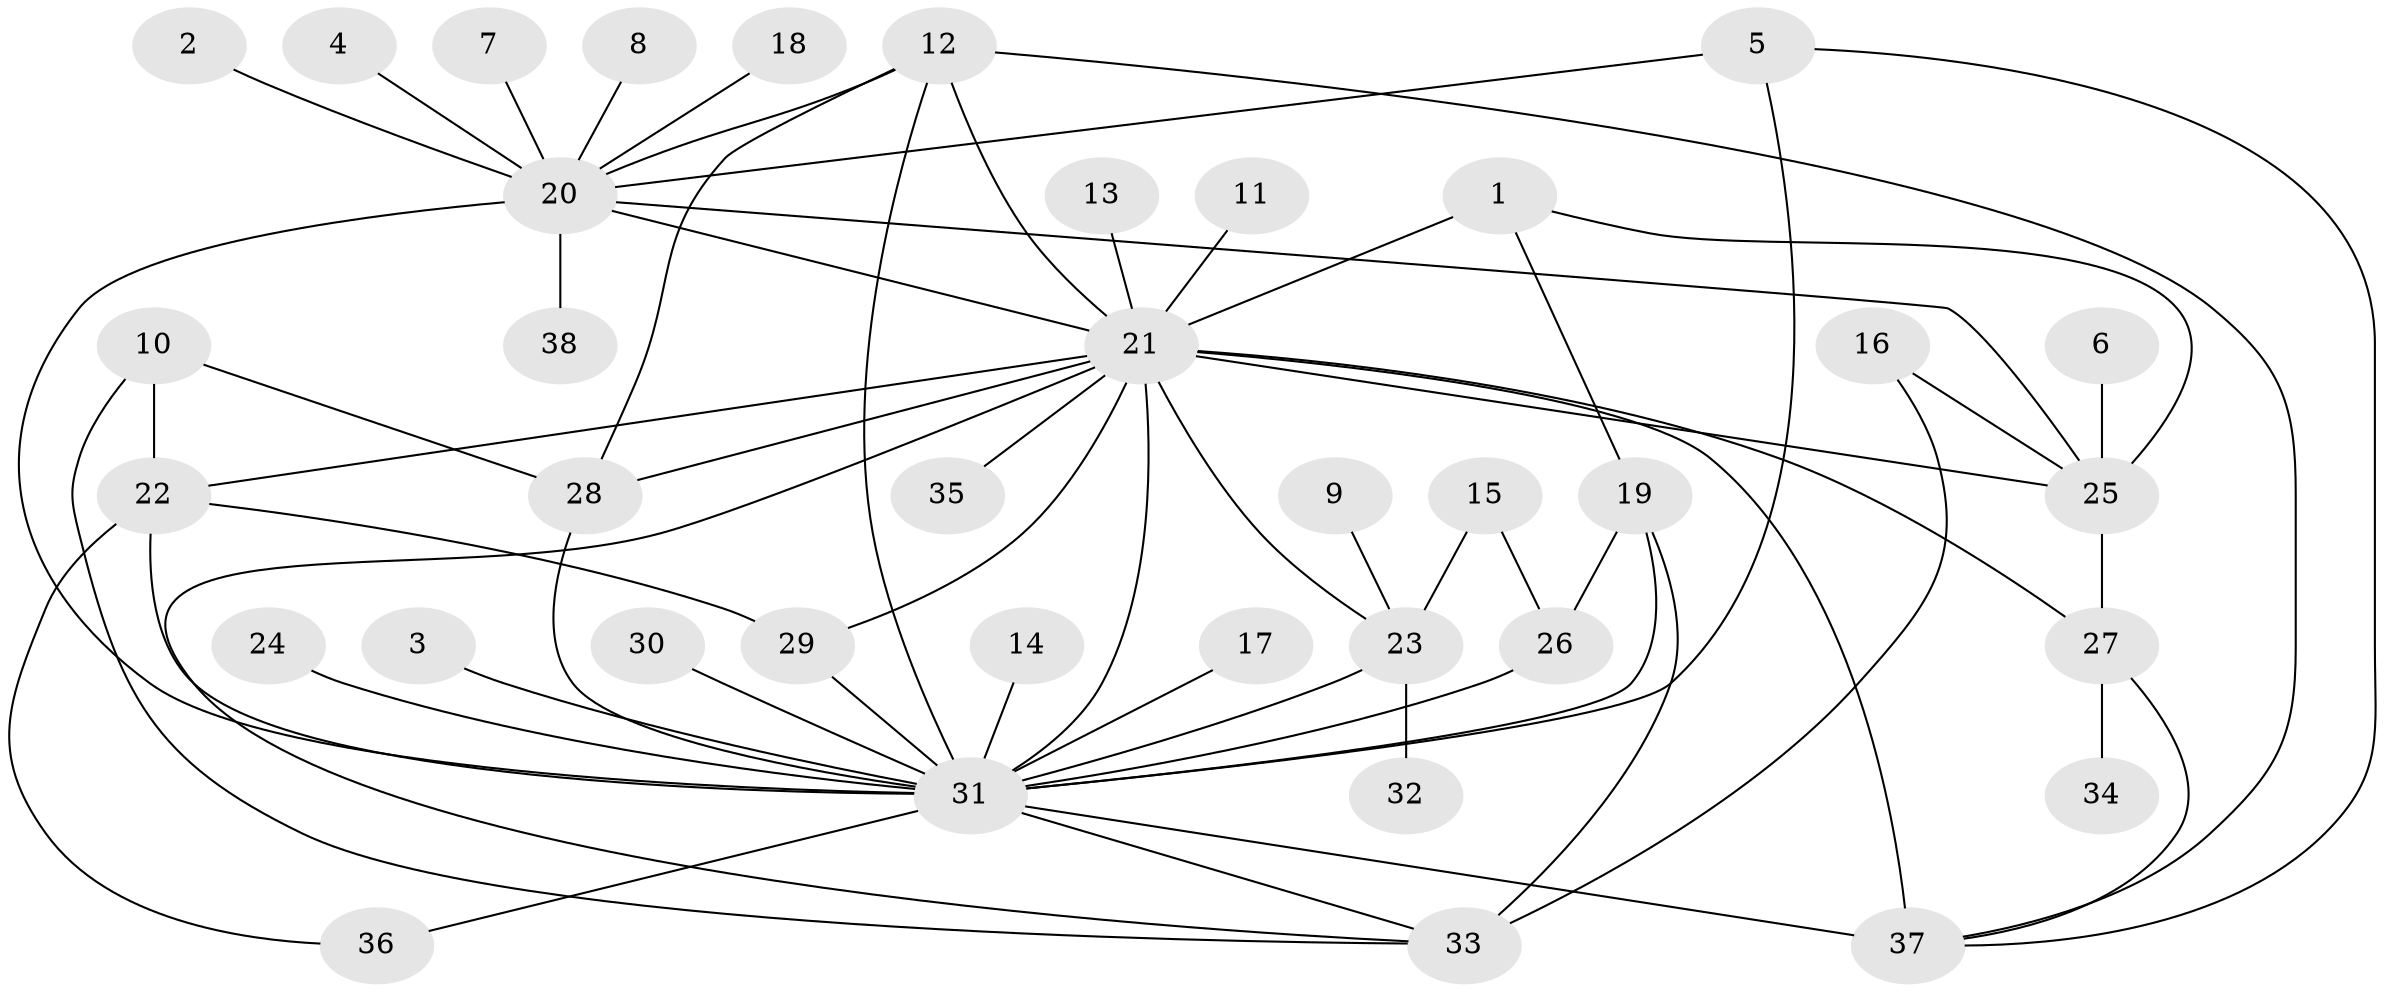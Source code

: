 // original degree distribution, {26: 0.013333333333333334, 18: 0.013333333333333334, 6: 0.04, 12: 0.013333333333333334, 9: 0.013333333333333334, 8: 0.013333333333333334, 1: 0.4533333333333333, 5: 0.05333333333333334, 3: 0.14666666666666667, 4: 0.10666666666666667, 2: 0.13333333333333333}
// Generated by graph-tools (version 1.1) at 2025/49/03/09/25 03:49:54]
// undirected, 38 vertices, 63 edges
graph export_dot {
graph [start="1"]
  node [color=gray90,style=filled];
  1;
  2;
  3;
  4;
  5;
  6;
  7;
  8;
  9;
  10;
  11;
  12;
  13;
  14;
  15;
  16;
  17;
  18;
  19;
  20;
  21;
  22;
  23;
  24;
  25;
  26;
  27;
  28;
  29;
  30;
  31;
  32;
  33;
  34;
  35;
  36;
  37;
  38;
  1 -- 19 [weight=1.0];
  1 -- 21 [weight=2.0];
  1 -- 25 [weight=1.0];
  2 -- 20 [weight=1.0];
  3 -- 31 [weight=1.0];
  4 -- 20 [weight=1.0];
  5 -- 20 [weight=1.0];
  5 -- 31 [weight=1.0];
  5 -- 37 [weight=1.0];
  6 -- 25 [weight=1.0];
  7 -- 20 [weight=1.0];
  8 -- 20 [weight=1.0];
  9 -- 23 [weight=1.0];
  10 -- 22 [weight=1.0];
  10 -- 28 [weight=1.0];
  10 -- 33 [weight=1.0];
  11 -- 21 [weight=1.0];
  12 -- 20 [weight=1.0];
  12 -- 21 [weight=1.0];
  12 -- 28 [weight=1.0];
  12 -- 31 [weight=1.0];
  12 -- 37 [weight=1.0];
  13 -- 21 [weight=1.0];
  14 -- 31 [weight=1.0];
  15 -- 23 [weight=1.0];
  15 -- 26 [weight=1.0];
  16 -- 25 [weight=1.0];
  16 -- 33 [weight=1.0];
  17 -- 31 [weight=1.0];
  18 -- 20 [weight=1.0];
  19 -- 26 [weight=1.0];
  19 -- 31 [weight=1.0];
  19 -- 33 [weight=2.0];
  20 -- 21 [weight=1.0];
  20 -- 25 [weight=1.0];
  20 -- 31 [weight=1.0];
  20 -- 38 [weight=1.0];
  21 -- 22 [weight=2.0];
  21 -- 23 [weight=1.0];
  21 -- 25 [weight=1.0];
  21 -- 27 [weight=1.0];
  21 -- 28 [weight=1.0];
  21 -- 29 [weight=1.0];
  21 -- 31 [weight=2.0];
  21 -- 33 [weight=1.0];
  21 -- 35 [weight=1.0];
  21 -- 37 [weight=3.0];
  22 -- 29 [weight=1.0];
  22 -- 31 [weight=3.0];
  22 -- 36 [weight=1.0];
  23 -- 31 [weight=1.0];
  23 -- 32 [weight=1.0];
  24 -- 31 [weight=1.0];
  25 -- 27 [weight=1.0];
  26 -- 31 [weight=1.0];
  27 -- 34 [weight=1.0];
  27 -- 37 [weight=1.0];
  28 -- 31 [weight=1.0];
  29 -- 31 [weight=1.0];
  30 -- 31 [weight=1.0];
  31 -- 33 [weight=1.0];
  31 -- 36 [weight=1.0];
  31 -- 37 [weight=2.0];
}
